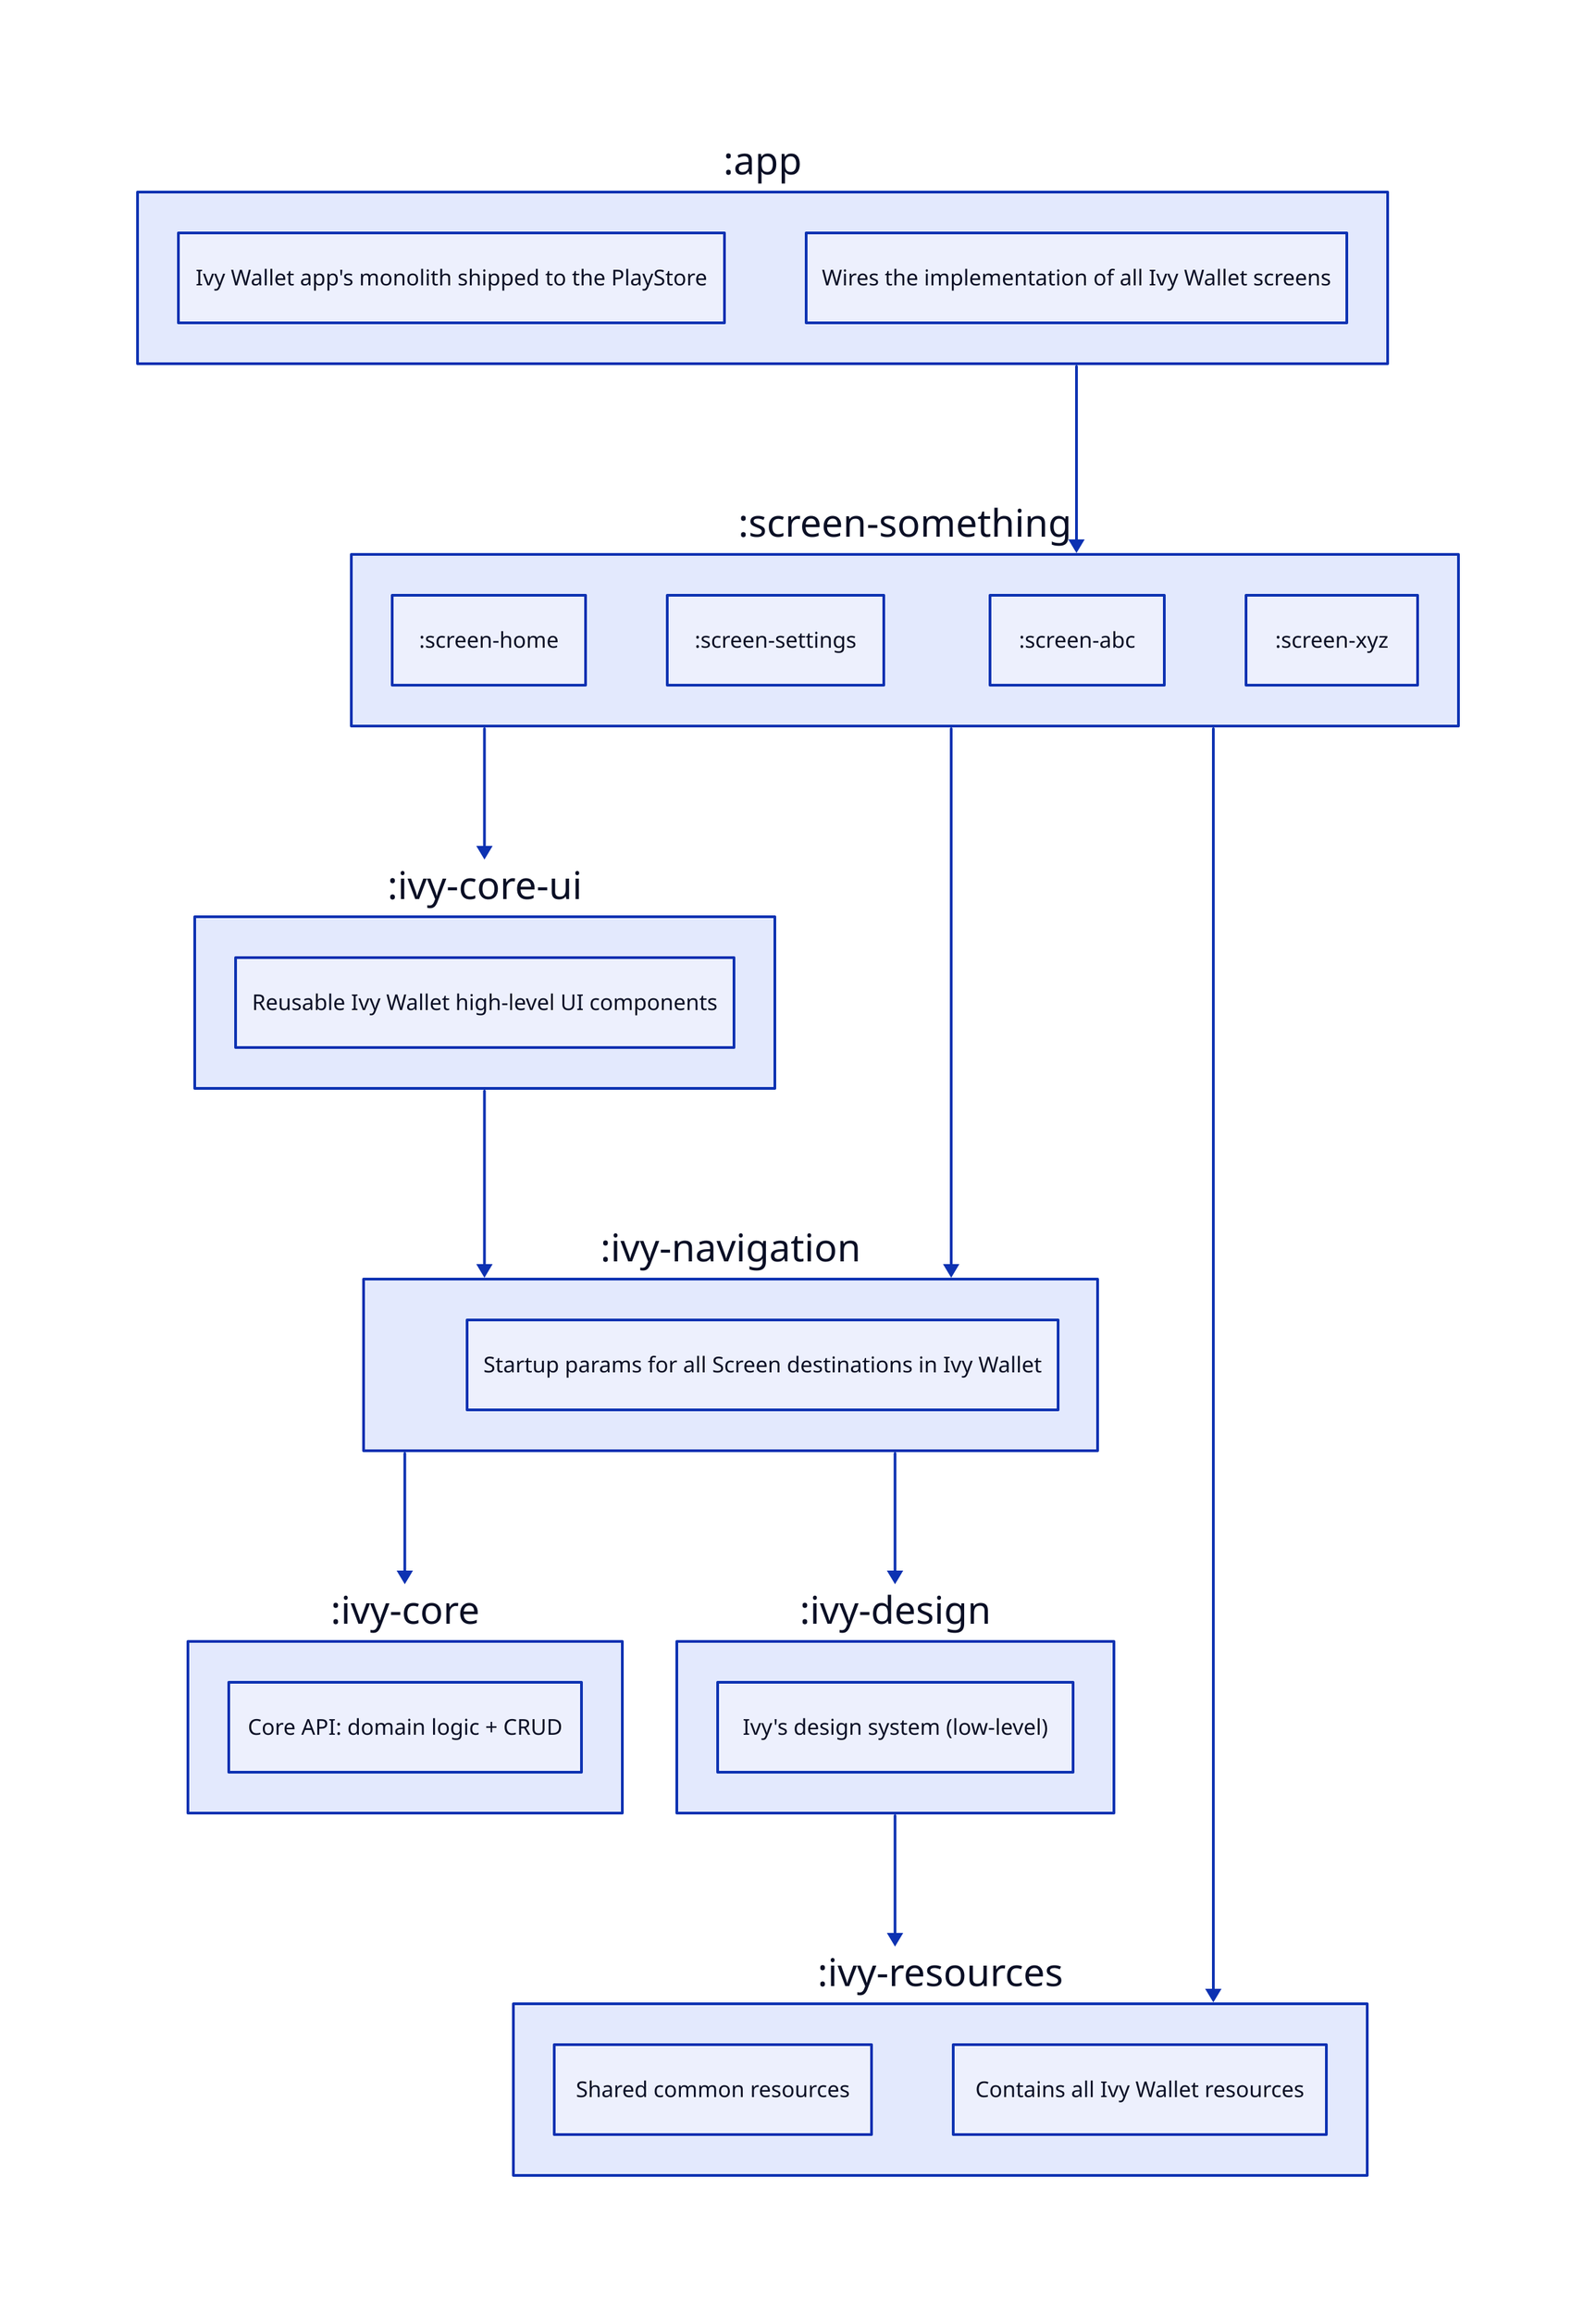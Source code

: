 ivy-res: ":ivy-resources" {
  "Shared common resources"
  "Contains all Ivy Wallet resources"
}
ivy-core: ":ivy-core" {
  "Core API: domain logic + CRUD"
}
ivy-core-ui: ":ivy-core-ui" {
  "Reusable Ivy Wallet high-level UI components"
}
ivy-nav: ":ivy-navigation" {
  "Startup params for all Screen destinations in Ivy Wallet"
}
ivy-design: ":ivy-design" {
  "Ivy's design system (low-level)"
}
screens: ":screen-something" {
  ":screen-home"
  ":screen-settings"
  ":screen-abc"
  ":screen-xyz"
}
app: ":app" {
  "Ivy Wallet app's monolith shipped to the PlayStore"
  "Wires the implementation of all Ivy Wallet screens"
}

ivy-design -> ivy-res
ivy-nav -> ivy-core
ivy-nav -> ivy-design

ivy-core-ui -> ivy-nav

screens -> ivy-core-ui
screens -> ivy-nav
screens -> ivy-res

app -> screens

